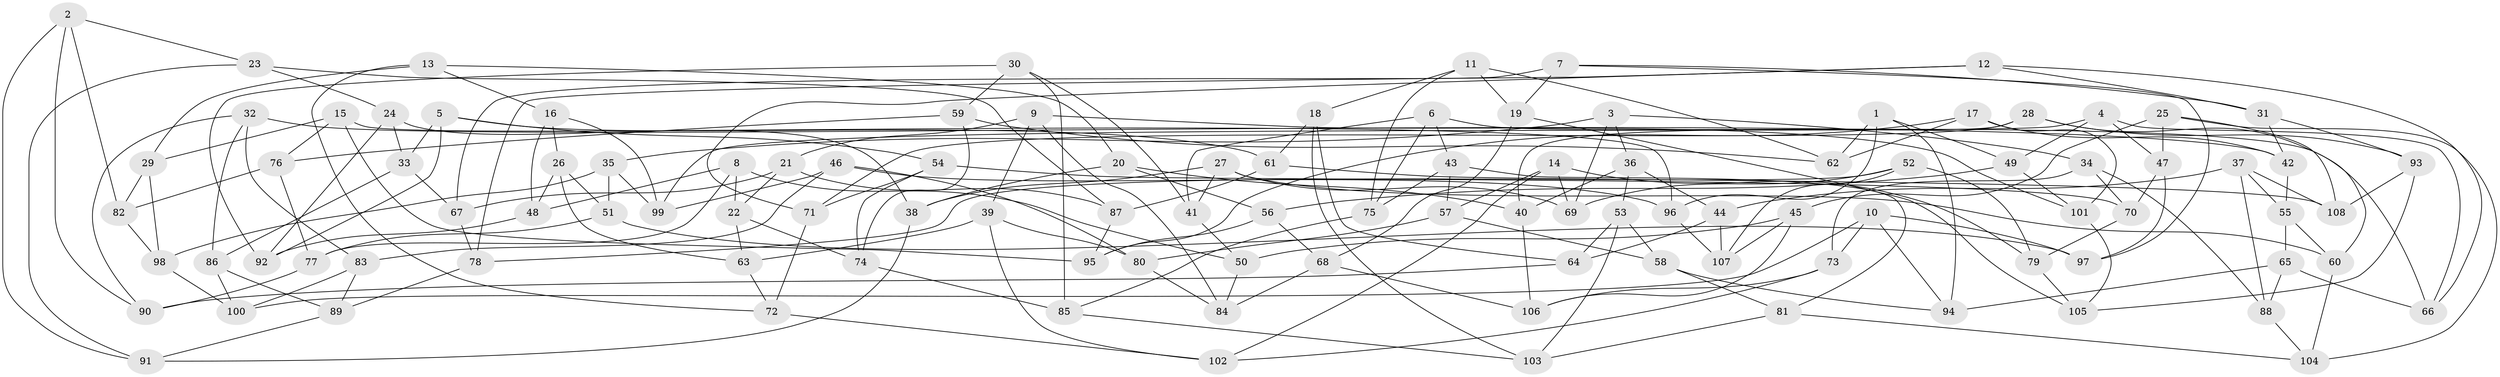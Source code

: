 // coarse degree distribution, {4: 0.373134328358209, 5: 0.04477611940298507, 6: 0.5671641791044776, 3: 0.014925373134328358}
// Generated by graph-tools (version 1.1) at 2025/24/03/03/25 07:24:25]
// undirected, 108 vertices, 216 edges
graph export_dot {
graph [start="1"]
  node [color=gray90,style=filled];
  1;
  2;
  3;
  4;
  5;
  6;
  7;
  8;
  9;
  10;
  11;
  12;
  13;
  14;
  15;
  16;
  17;
  18;
  19;
  20;
  21;
  22;
  23;
  24;
  25;
  26;
  27;
  28;
  29;
  30;
  31;
  32;
  33;
  34;
  35;
  36;
  37;
  38;
  39;
  40;
  41;
  42;
  43;
  44;
  45;
  46;
  47;
  48;
  49;
  50;
  51;
  52;
  53;
  54;
  55;
  56;
  57;
  58;
  59;
  60;
  61;
  62;
  63;
  64;
  65;
  66;
  67;
  68;
  69;
  70;
  71;
  72;
  73;
  74;
  75;
  76;
  77;
  78;
  79;
  80;
  81;
  82;
  83;
  84;
  85;
  86;
  87;
  88;
  89;
  90;
  91;
  92;
  93;
  94;
  95;
  96;
  97;
  98;
  99;
  100;
  101;
  102;
  103;
  104;
  105;
  106;
  107;
  108;
  1 -- 94;
  1 -- 96;
  1 -- 49;
  1 -- 62;
  2 -- 82;
  2 -- 91;
  2 -- 23;
  2 -- 90;
  3 -- 35;
  3 -- 69;
  3 -- 34;
  3 -- 36;
  4 -- 99;
  4 -- 47;
  4 -- 49;
  4 -- 66;
  5 -- 61;
  5 -- 92;
  5 -- 54;
  5 -- 33;
  6 -- 75;
  6 -- 43;
  6 -- 66;
  6 -- 41;
  7 -- 19;
  7 -- 67;
  7 -- 97;
  7 -- 31;
  8 -- 22;
  8 -- 50;
  8 -- 48;
  8 -- 77;
  9 -- 39;
  9 -- 21;
  9 -- 101;
  9 -- 84;
  10 -- 97;
  10 -- 73;
  10 -- 100;
  10 -- 94;
  11 -- 18;
  11 -- 19;
  11 -- 75;
  11 -- 62;
  12 -- 78;
  12 -- 71;
  12 -- 31;
  12 -- 66;
  13 -- 20;
  13 -- 16;
  13 -- 29;
  13 -- 72;
  14 -- 102;
  14 -- 79;
  14 -- 69;
  14 -- 57;
  15 -- 95;
  15 -- 29;
  15 -- 96;
  15 -- 76;
  16 -- 99;
  16 -- 48;
  16 -- 26;
  17 -- 95;
  17 -- 62;
  17 -- 101;
  17 -- 42;
  18 -- 64;
  18 -- 103;
  18 -- 61;
  19 -- 68;
  19 -- 105;
  20 -- 40;
  20 -- 56;
  20 -- 38;
  21 -- 22;
  21 -- 87;
  21 -- 67;
  22 -- 63;
  22 -- 74;
  23 -- 91;
  23 -- 24;
  23 -- 87;
  24 -- 33;
  24 -- 92;
  24 -- 38;
  25 -- 45;
  25 -- 108;
  25 -- 104;
  25 -- 47;
  26 -- 48;
  26 -- 63;
  26 -- 51;
  27 -- 38;
  27 -- 41;
  27 -- 60;
  27 -- 69;
  28 -- 93;
  28 -- 71;
  28 -- 60;
  28 -- 40;
  29 -- 98;
  29 -- 82;
  30 -- 59;
  30 -- 85;
  30 -- 92;
  30 -- 41;
  31 -- 42;
  31 -- 93;
  32 -- 86;
  32 -- 90;
  32 -- 83;
  32 -- 42;
  33 -- 86;
  33 -- 67;
  34 -- 70;
  34 -- 73;
  34 -- 88;
  35 -- 98;
  35 -- 99;
  35 -- 51;
  36 -- 40;
  36 -- 53;
  36 -- 44;
  37 -- 55;
  37 -- 88;
  37 -- 108;
  37 -- 44;
  38 -- 91;
  39 -- 102;
  39 -- 80;
  39 -- 63;
  40 -- 106;
  41 -- 50;
  42 -- 55;
  43 -- 75;
  43 -- 57;
  43 -- 81;
  44 -- 64;
  44 -- 107;
  45 -- 50;
  45 -- 106;
  45 -- 107;
  46 -- 96;
  46 -- 83;
  46 -- 99;
  46 -- 80;
  47 -- 70;
  47 -- 97;
  48 -- 92;
  49 -- 101;
  49 -- 56;
  50 -- 84;
  51 -- 97;
  51 -- 77;
  52 -- 79;
  52 -- 107;
  52 -- 69;
  52 -- 78;
  53 -- 103;
  53 -- 58;
  53 -- 64;
  54 -- 70;
  54 -- 71;
  54 -- 74;
  55 -- 60;
  55 -- 65;
  56 -- 95;
  56 -- 68;
  57 -- 58;
  57 -- 80;
  58 -- 81;
  58 -- 94;
  59 -- 62;
  59 -- 74;
  59 -- 76;
  60 -- 104;
  61 -- 87;
  61 -- 108;
  63 -- 72;
  64 -- 90;
  65 -- 94;
  65 -- 66;
  65 -- 88;
  67 -- 78;
  68 -- 84;
  68 -- 106;
  70 -- 79;
  71 -- 72;
  72 -- 102;
  73 -- 102;
  73 -- 106;
  74 -- 85;
  75 -- 85;
  76 -- 82;
  76 -- 77;
  77 -- 90;
  78 -- 89;
  79 -- 105;
  80 -- 84;
  81 -- 103;
  81 -- 104;
  82 -- 98;
  83 -- 89;
  83 -- 100;
  85 -- 103;
  86 -- 100;
  86 -- 89;
  87 -- 95;
  88 -- 104;
  89 -- 91;
  93 -- 105;
  93 -- 108;
  96 -- 107;
  98 -- 100;
  101 -- 105;
}
